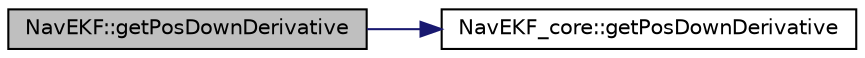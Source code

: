 digraph "NavEKF::getPosDownDerivative"
{
 // INTERACTIVE_SVG=YES
  edge [fontname="Helvetica",fontsize="10",labelfontname="Helvetica",labelfontsize="10"];
  node [fontname="Helvetica",fontsize="10",shape=record];
  rankdir="LR";
  Node1 [label="NavEKF::getPosDownDerivative",height=0.2,width=0.4,color="black", fillcolor="grey75", style="filled", fontcolor="black"];
  Node1 -> Node2 [color="midnightblue",fontsize="10",style="solid",fontname="Helvetica"];
  Node2 [label="NavEKF_core::getPosDownDerivative",height=0.2,width=0.4,color="black", fillcolor="white", style="filled",URL="$classNavEKF__core.html#ac40d1047e5aad8c488b60d25ab6d7443"];
}
